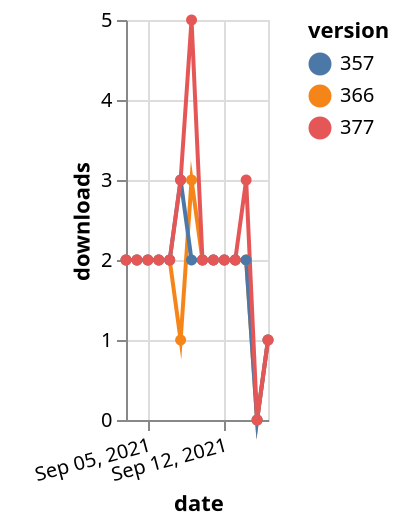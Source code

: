 {"$schema": "https://vega.github.io/schema/vega-lite/v5.json", "description": "A simple bar chart with embedded data.", "data": {"values": [{"date": "2021-09-03", "total": 2197, "delta": 2, "version": "366"}, {"date": "2021-09-04", "total": 2199, "delta": 2, "version": "366"}, {"date": "2021-09-05", "total": 2201, "delta": 2, "version": "366"}, {"date": "2021-09-06", "total": 2203, "delta": 2, "version": "366"}, {"date": "2021-09-07", "total": 2205, "delta": 2, "version": "366"}, {"date": "2021-09-08", "total": 2206, "delta": 1, "version": "366"}, {"date": "2021-09-09", "total": 2209, "delta": 3, "version": "366"}, {"date": "2021-09-10", "total": 2211, "delta": 2, "version": "366"}, {"date": "2021-09-11", "total": 2213, "delta": 2, "version": "366"}, {"date": "2021-09-12", "total": 2215, "delta": 2, "version": "366"}, {"date": "2021-09-13", "total": 2217, "delta": 2, "version": "366"}, {"date": "2021-09-14", "total": 2219, "delta": 2, "version": "366"}, {"date": "2021-09-15", "total": 2219, "delta": 0, "version": "366"}, {"date": "2021-09-16", "total": 2220, "delta": 1, "version": "366"}, {"date": "2021-09-03", "total": 2655, "delta": 2, "version": "357"}, {"date": "2021-09-04", "total": 2657, "delta": 2, "version": "357"}, {"date": "2021-09-05", "total": 2659, "delta": 2, "version": "357"}, {"date": "2021-09-06", "total": 2661, "delta": 2, "version": "357"}, {"date": "2021-09-07", "total": 2663, "delta": 2, "version": "357"}, {"date": "2021-09-08", "total": 2666, "delta": 3, "version": "357"}, {"date": "2021-09-09", "total": 2668, "delta": 2, "version": "357"}, {"date": "2021-09-10", "total": 2670, "delta": 2, "version": "357"}, {"date": "2021-09-11", "total": 2672, "delta": 2, "version": "357"}, {"date": "2021-09-12", "total": 2674, "delta": 2, "version": "357"}, {"date": "2021-09-13", "total": 2676, "delta": 2, "version": "357"}, {"date": "2021-09-14", "total": 2678, "delta": 2, "version": "357"}, {"date": "2021-09-15", "total": 2678, "delta": 0, "version": "357"}, {"date": "2021-09-16", "total": 2679, "delta": 1, "version": "357"}, {"date": "2021-09-03", "total": 2018, "delta": 2, "version": "377"}, {"date": "2021-09-04", "total": 2020, "delta": 2, "version": "377"}, {"date": "2021-09-05", "total": 2022, "delta": 2, "version": "377"}, {"date": "2021-09-06", "total": 2024, "delta": 2, "version": "377"}, {"date": "2021-09-07", "total": 2026, "delta": 2, "version": "377"}, {"date": "2021-09-08", "total": 2029, "delta": 3, "version": "377"}, {"date": "2021-09-09", "total": 2034, "delta": 5, "version": "377"}, {"date": "2021-09-10", "total": 2036, "delta": 2, "version": "377"}, {"date": "2021-09-11", "total": 2038, "delta": 2, "version": "377"}, {"date": "2021-09-12", "total": 2040, "delta": 2, "version": "377"}, {"date": "2021-09-13", "total": 2042, "delta": 2, "version": "377"}, {"date": "2021-09-14", "total": 2045, "delta": 3, "version": "377"}, {"date": "2021-09-15", "total": 2045, "delta": 0, "version": "377"}, {"date": "2021-09-16", "total": 2046, "delta": 1, "version": "377"}]}, "width": "container", "mark": {"type": "line", "point": {"filled": true}}, "encoding": {"x": {"field": "date", "type": "temporal", "timeUnit": "yearmonthdate", "title": "date", "axis": {"labelAngle": -15}}, "y": {"field": "delta", "type": "quantitative", "title": "downloads"}, "color": {"field": "version", "type": "nominal"}, "tooltip": {"field": "delta"}}}
